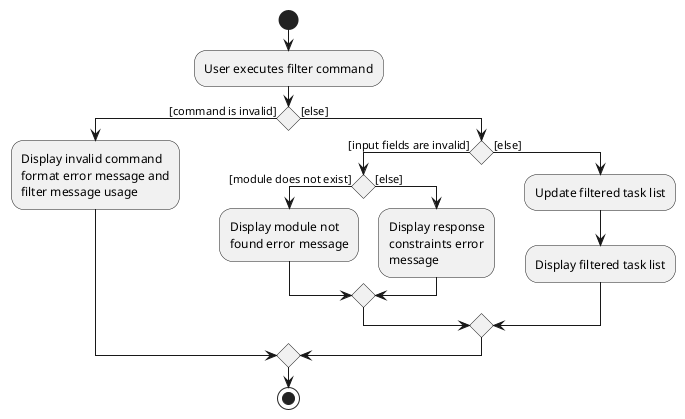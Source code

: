 @startuml

start
:User executes filter command;
if () then ([command is invalid])
  :Display invalid command
  format error message and
  filter message usage;
else ([else])
  if () then ([input fields are invalid])
    if () then ([module does not exist])
      :Display module not
      found error message;
    else ([else])
      :Display response
      constraints error
      message;
    endif
  else ([else])
    :Update filtered task list;
    :Display filtered task list;
  endif
endif
stop

@enduml
